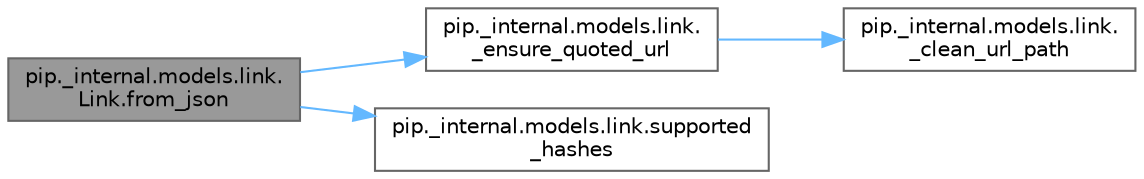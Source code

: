 digraph "pip._internal.models.link.Link.from_json"
{
 // LATEX_PDF_SIZE
  bgcolor="transparent";
  edge [fontname=Helvetica,fontsize=10,labelfontname=Helvetica,labelfontsize=10];
  node [fontname=Helvetica,fontsize=10,shape=box,height=0.2,width=0.4];
  rankdir="LR";
  Node1 [id="Node000001",label="pip._internal.models.link.\lLink.from_json",height=0.2,width=0.4,color="gray40", fillcolor="grey60", style="filled", fontcolor="black",tooltip=" "];
  Node1 -> Node2 [id="edge1_Node000001_Node000002",color="steelblue1",style="solid",tooltip=" "];
  Node2 [id="Node000002",label="pip._internal.models.link.\l_ensure_quoted_url",height=0.2,width=0.4,color="grey40", fillcolor="white", style="filled",URL="$namespacepip_1_1__internal_1_1models_1_1link.html#af0b1df16dc5dad28788b3e499ec150b8",tooltip=" "];
  Node2 -> Node3 [id="edge2_Node000002_Node000003",color="steelblue1",style="solid",tooltip=" "];
  Node3 [id="Node000003",label="pip._internal.models.link.\l_clean_url_path",height=0.2,width=0.4,color="grey40", fillcolor="white", style="filled",URL="$namespacepip_1_1__internal_1_1models_1_1link.html#a6f9dedf4481baa466267b78aab3151eb",tooltip=" "];
  Node1 -> Node4 [id="edge3_Node000001_Node000004",color="steelblue1",style="solid",tooltip=" "];
  Node4 [id="Node000004",label="pip._internal.models.link.supported\l_hashes",height=0.2,width=0.4,color="grey40", fillcolor="white", style="filled",URL="$namespacepip_1_1__internal_1_1models_1_1link.html#a95dbd2f26684fe069e0056cefce51e8c",tooltip=" "];
}
